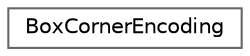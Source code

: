 digraph "Graphical Class Hierarchy"
{
 // LATEX_PDF_SIZE
  bgcolor="transparent";
  edge [fontname=Helvetica,fontsize=10,labelfontname=Helvetica,labelfontsize=10];
  node [fontname=Helvetica,fontsize=10,shape=box,height=0.2,width=0.4];
  rankdir="LR";
  Node0 [id="Node000000",label="BoxCornerEncoding",height=0.2,width=0.4,color="grey40", fillcolor="white", style="filled",URL="$struct_box_corner_encoding.html",tooltip=" "];
}
